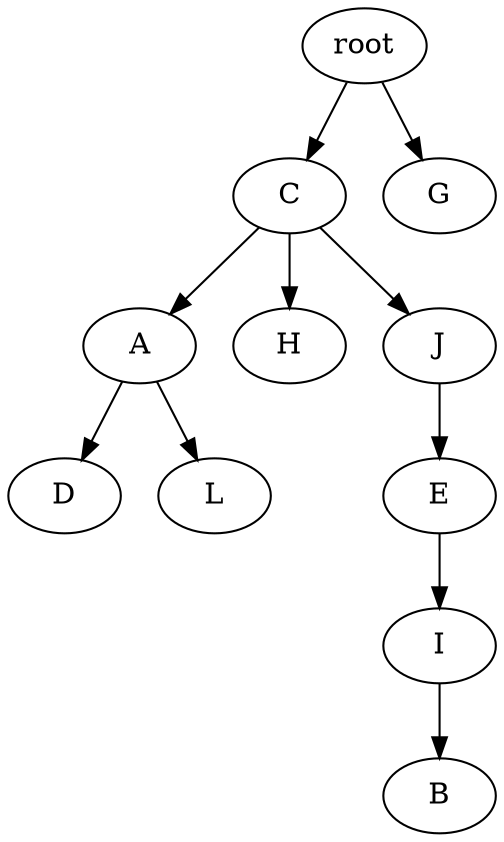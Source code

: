 strict digraph G {
	graph [name=G];
	0	 [label=root];
	2	 [label=C];
	0 -> 2;
	1	 [label=G];
	0 -> 1;
	4	 [label=A];
	9	 [label=D];
	4 -> 9;
	7	 [label=L];
	4 -> 7;
	12	 [label=B];
	2 -> 4;
	6	 [label=H];
	2 -> 6;
	5	 [label=J];
	2 -> 5;
	10	 [label=E];
	11	 [label=I];
	10 -> 11;
	5 -> 10;
	11 -> 12;
}
